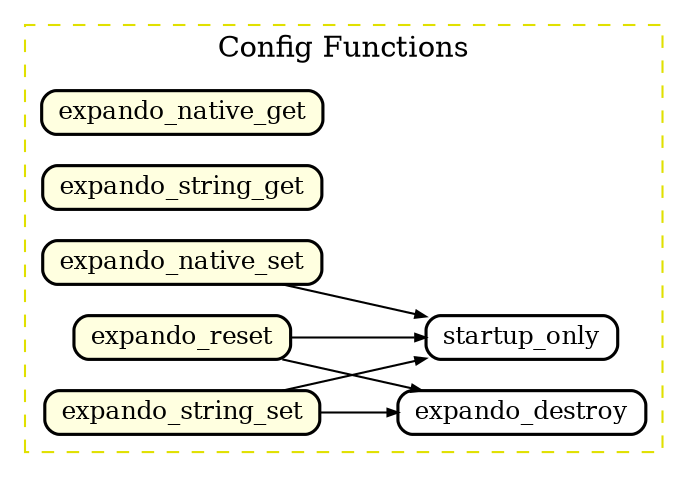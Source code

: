 digraph callgraph {
	graph [
		rankdir="LR"
		nodesep="0.2"
		ranksep="0.5"
		compound="true"
	]

	node [
		shape="Mrecord"
		fontsize="12"
		fillcolor="#ffffff"
		style="filled"
		height="0.2"
		penwidth="1.5"
		color="black"
	]

	edge [
		penwidth="1.0"
		arrowsize="0.5"
	]

	subgraph cluster_config
	{
		fontcolor="black"
		color="#e0e000"
		fillcolor="white"
		style="dashed"
		label="Config Functions"

		node [ fillcolor="#ffffff" ]
		expando_destroy
		startup_only

		node [ fillcolor="#ffffe0" ]
		expando_native_get
		expando_string_get
		expando_native_set -> startup_only
		expando_reset      -> expando_destroy
		expando_reset      -> startup_only
		expando_string_set -> expando_destroy
		expando_string_set -> startup_only
	}
}
